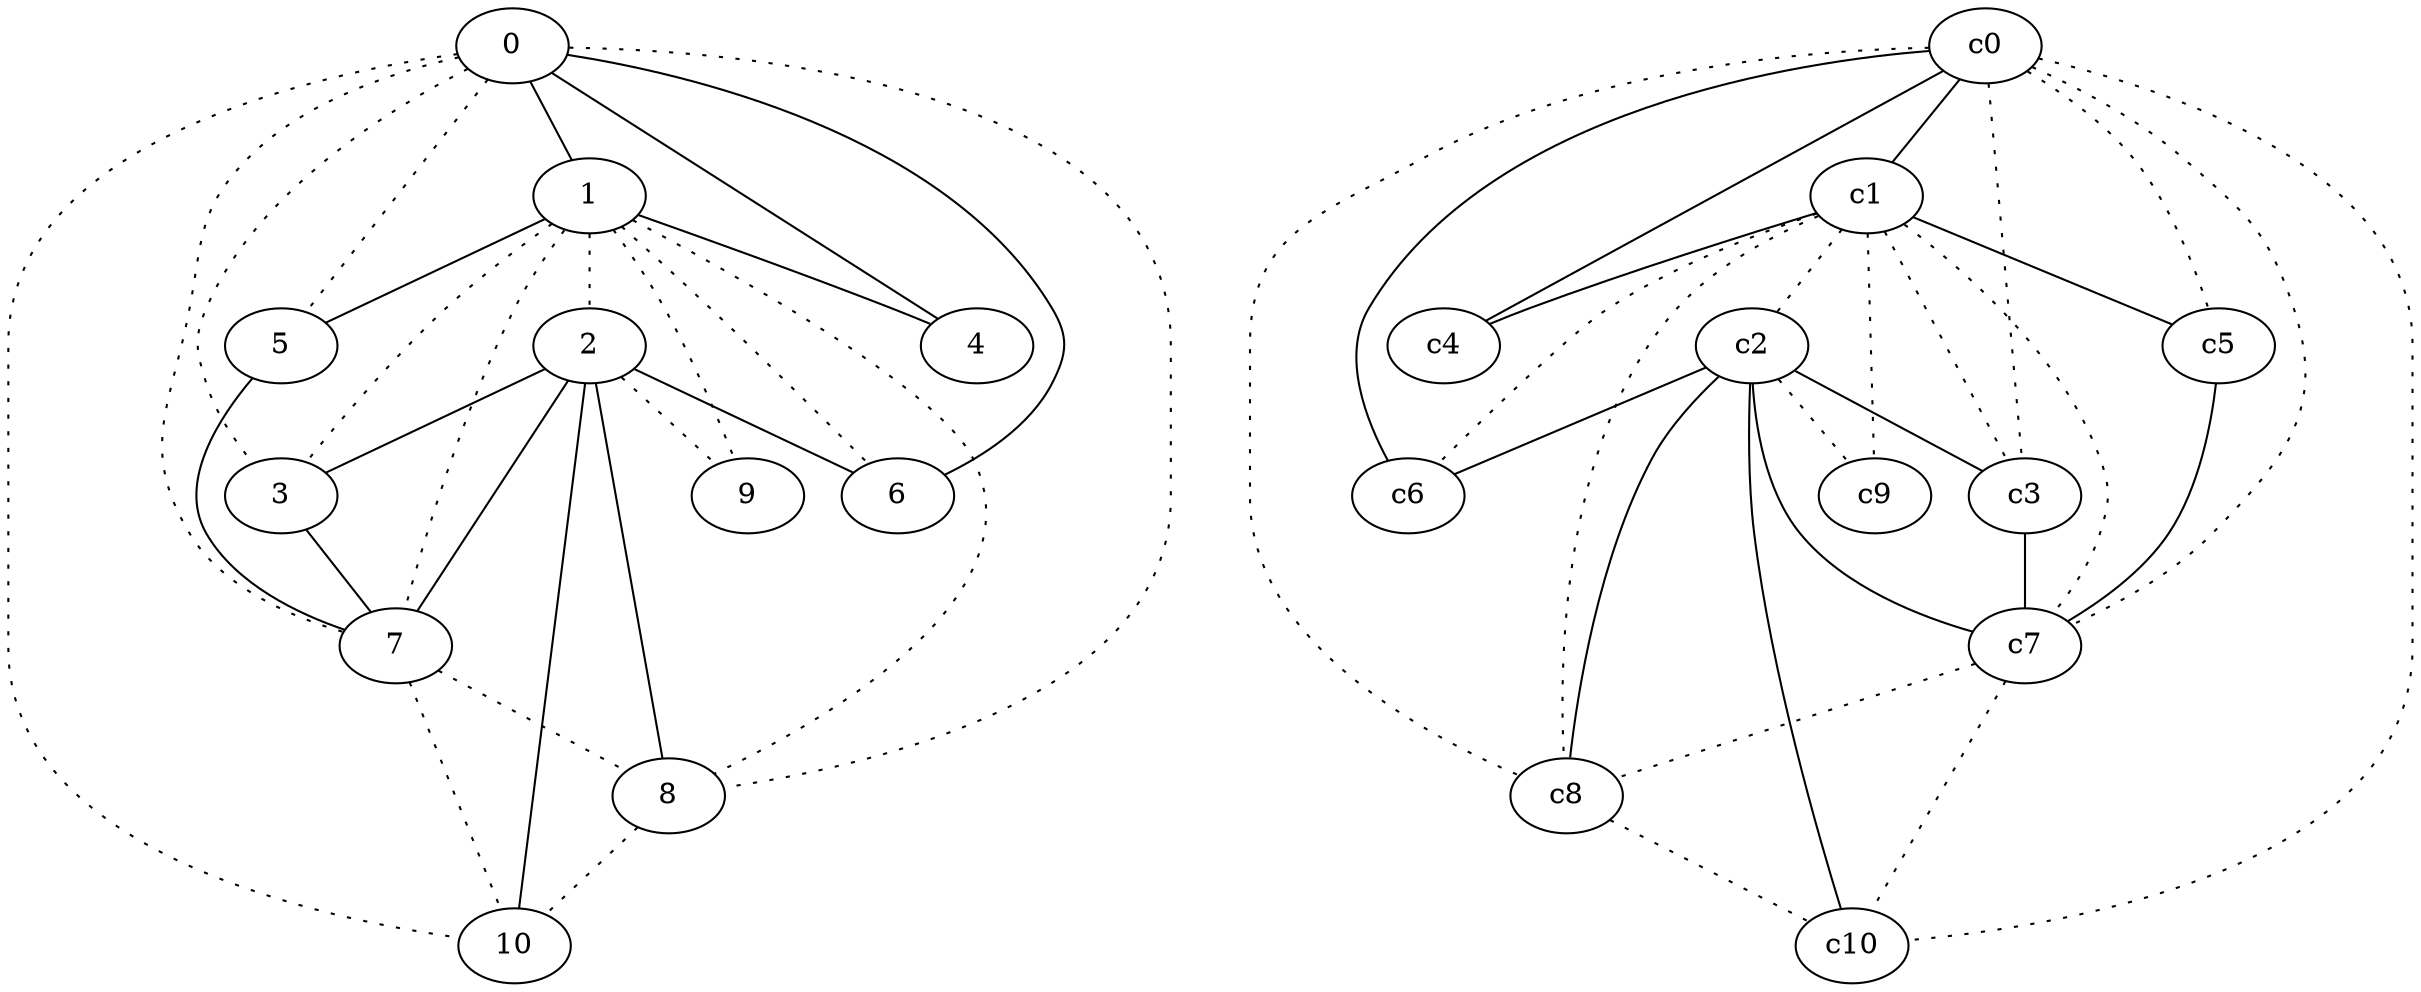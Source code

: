 graph {
a0[label=0];
a1[label=1];
a2[label=2];
a3[label=3];
a4[label=4];
a5[label=5];
a6[label=6];
a7[label=7];
a8[label=8];
a9[label=9];
a10[label=10];
a0 -- a1;
a0 -- a3 [style=dotted];
a0 -- a4;
a0 -- a5 [style=dotted];
a0 -- a6;
a0 -- a7 [style=dotted];
a0 -- a8 [style=dotted];
a0 -- a10 [style=dotted];
a1 -- a2 [style=dotted];
a1 -- a3 [style=dotted];
a1 -- a4;
a1 -- a5;
a1 -- a6 [style=dotted];
a1 -- a7 [style=dotted];
a1 -- a8 [style=dotted];
a1 -- a9 [style=dotted];
a2 -- a3;
a2 -- a6;
a2 -- a7;
a2 -- a8;
a2 -- a9 [style=dotted];
a2 -- a10;
a3 -- a7;
a5 -- a7;
a7 -- a8 [style=dotted];
a7 -- a10 [style=dotted];
a8 -- a10 [style=dotted];
c0 -- c1;
c0 -- c3 [style=dotted];
c0 -- c4;
c0 -- c5 [style=dotted];
c0 -- c6;
c0 -- c7 [style=dotted];
c0 -- c8 [style=dotted];
c0 -- c10 [style=dotted];
c1 -- c2 [style=dotted];
c1 -- c3 [style=dotted];
c1 -- c4;
c1 -- c5;
c1 -- c6 [style=dotted];
c1 -- c7 [style=dotted];
c1 -- c8 [style=dotted];
c1 -- c9 [style=dotted];
c2 -- c3;
c2 -- c6;
c2 -- c7;
c2 -- c8;
c2 -- c9 [style=dotted];
c2 -- c10;
c3 -- c7;
c5 -- c7;
c7 -- c8 [style=dotted];
c7 -- c10 [style=dotted];
c8 -- c10 [style=dotted];
}
